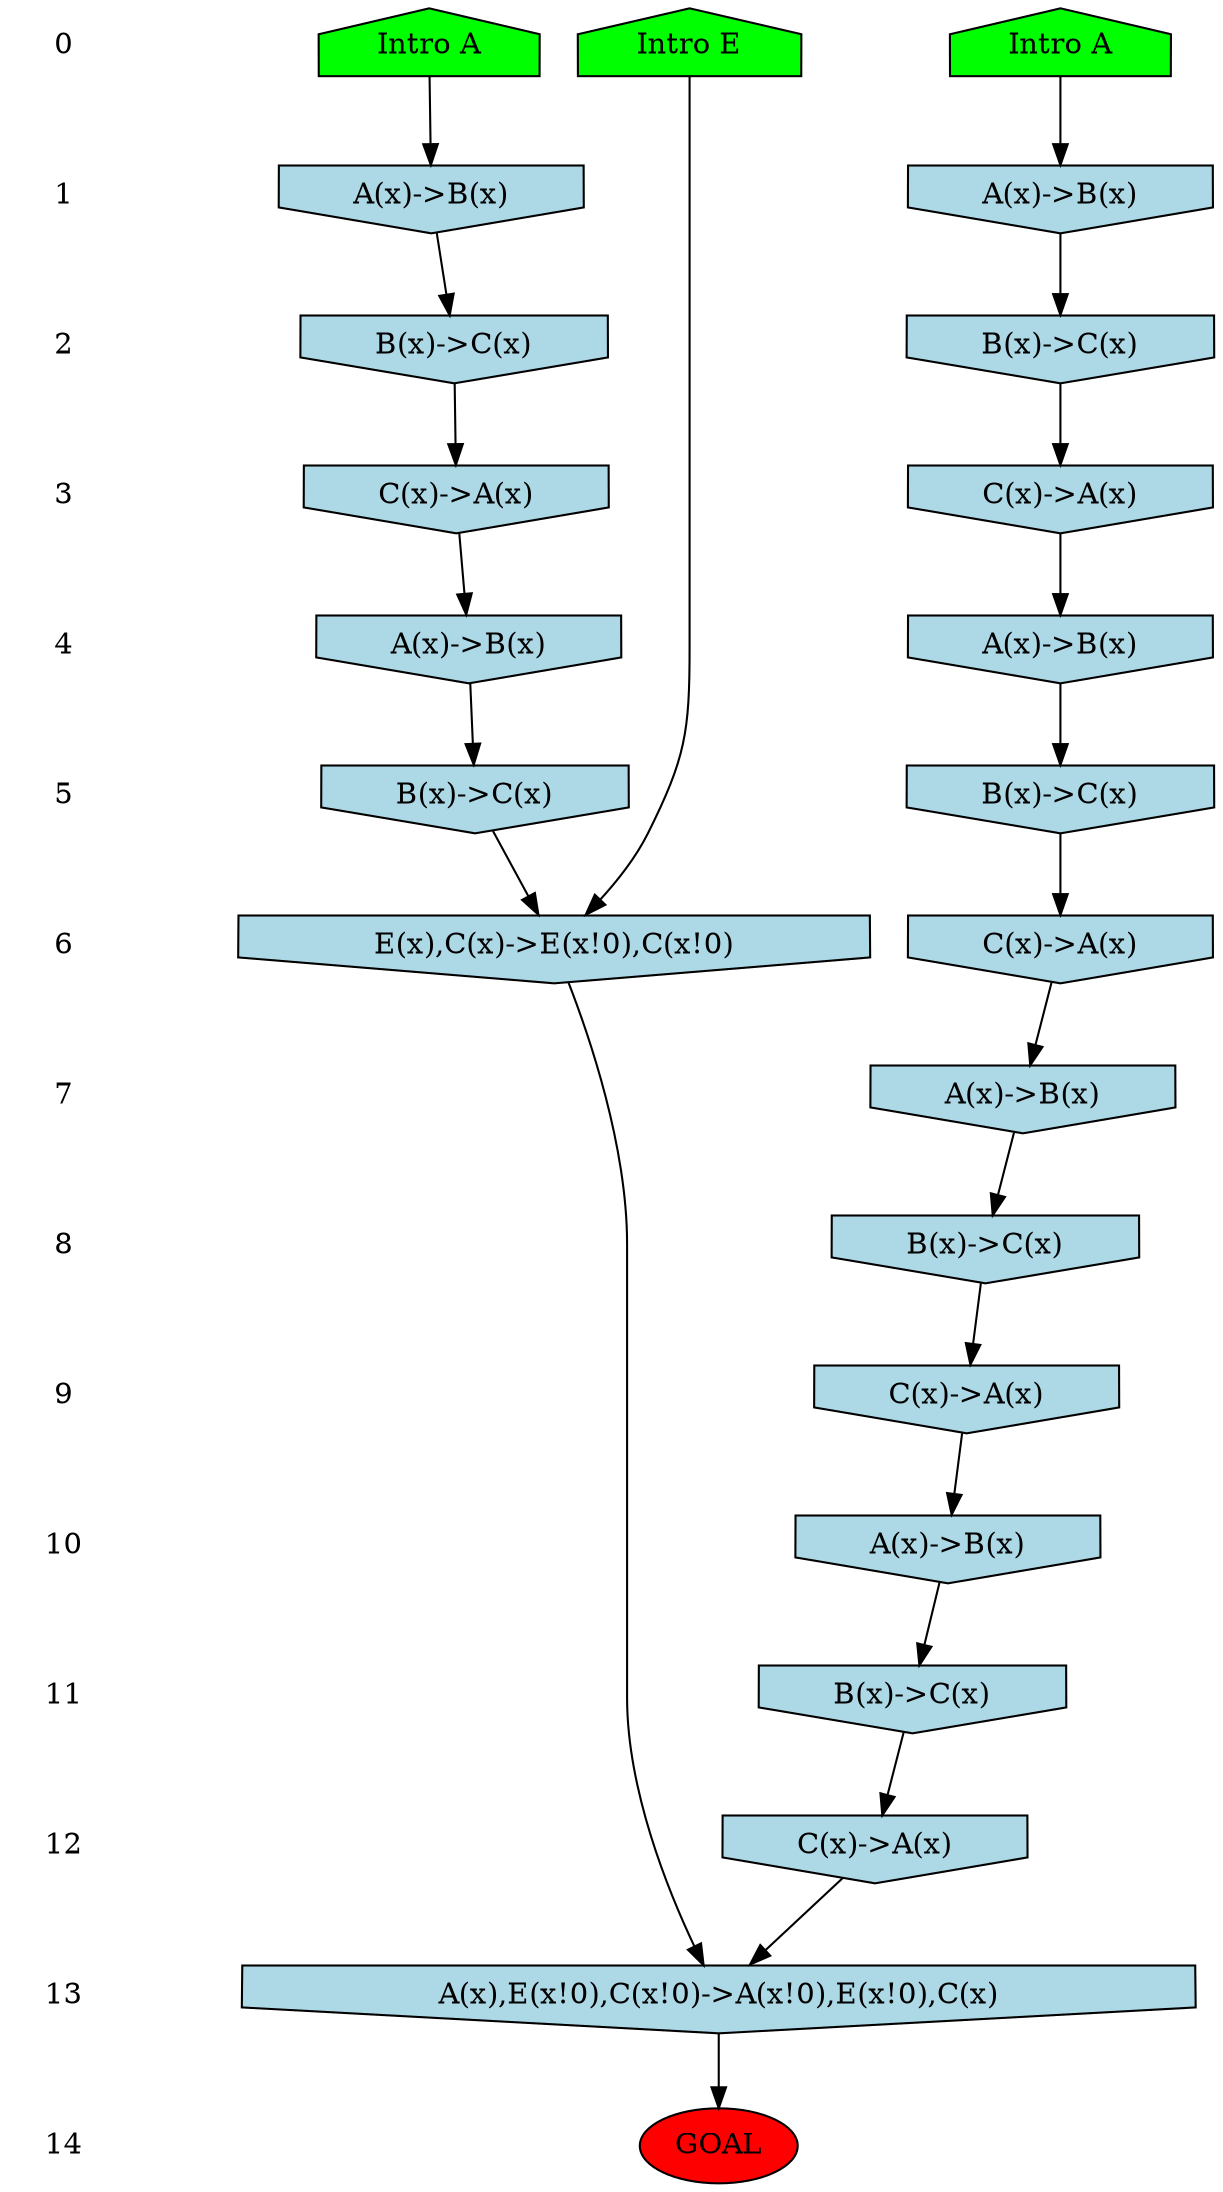 /* Compression of 1 causal flows obtained in average at 2.091041E+01 t.u */
/* Compressed causal flows were: [62] */
digraph G{
 ranksep=.5 ; 
{ rank = same ; "0" [shape=plaintext] ; node_1 [label ="Intro A", shape=house, style=filled, fillcolor=green] ;
node_2 [label ="Intro A", shape=house, style=filled, fillcolor=green] ;
node_3 [label ="Intro E", shape=house, style=filled, fillcolor=green] ;
}
{ rank = same ; "1" [shape=plaintext] ; node_4 [label="A(x)->B(x)", shape=invhouse, style=filled, fillcolor = lightblue] ;
node_5 [label="A(x)->B(x)", shape=invhouse, style=filled, fillcolor = lightblue] ;
}
{ rank = same ; "2" [shape=plaintext] ; node_6 [label="B(x)->C(x)", shape=invhouse, style=filled, fillcolor = lightblue] ;
node_7 [label="B(x)->C(x)", shape=invhouse, style=filled, fillcolor = lightblue] ;
}
{ rank = same ; "3" [shape=plaintext] ; node_8 [label="C(x)->A(x)", shape=invhouse, style=filled, fillcolor = lightblue] ;
node_15 [label="C(x)->A(x)", shape=invhouse, style=filled, fillcolor = lightblue] ;
}
{ rank = same ; "4" [shape=plaintext] ; node_9 [label="A(x)->B(x)", shape=invhouse, style=filled, fillcolor = lightblue] ;
node_16 [label="A(x)->B(x)", shape=invhouse, style=filled, fillcolor = lightblue] ;
}
{ rank = same ; "5" [shape=plaintext] ; node_10 [label="B(x)->C(x)", shape=invhouse, style=filled, fillcolor = lightblue] ;
node_17 [label="B(x)->C(x)", shape=invhouse, style=filled, fillcolor = lightblue] ;
}
{ rank = same ; "6" [shape=plaintext] ; node_11 [label="C(x)->A(x)", shape=invhouse, style=filled, fillcolor = lightblue] ;
node_18 [label="E(x),C(x)->E(x!0),C(x!0)", shape=invhouse, style=filled, fillcolor = lightblue] ;
}
{ rank = same ; "7" [shape=plaintext] ; node_12 [label="A(x)->B(x)", shape=invhouse, style=filled, fillcolor = lightblue] ;
}
{ rank = same ; "8" [shape=plaintext] ; node_13 [label="B(x)->C(x)", shape=invhouse, style=filled, fillcolor = lightblue] ;
}
{ rank = same ; "9" [shape=plaintext] ; node_14 [label="C(x)->A(x)", shape=invhouse, style=filled, fillcolor = lightblue] ;
}
{ rank = same ; "10" [shape=plaintext] ; node_19 [label="A(x)->B(x)", shape=invhouse, style=filled, fillcolor = lightblue] ;
}
{ rank = same ; "11" [shape=plaintext] ; node_20 [label="B(x)->C(x)", shape=invhouse, style=filled, fillcolor = lightblue] ;
}
{ rank = same ; "12" [shape=plaintext] ; node_21 [label="C(x)->A(x)", shape=invhouse, style=filled, fillcolor = lightblue] ;
}
{ rank = same ; "13" [shape=plaintext] ; node_22 [label="A(x),E(x!0),C(x!0)->A(x!0),E(x!0),C(x)", shape=invhouse, style=filled, fillcolor = lightblue] ;
}
{ rank = same ; "14" [shape=plaintext] ; node_23 [label ="GOAL", style=filled, fillcolor=red] ;
}
"0" -> "1" [style="invis"]; 
"1" -> "2" [style="invis"]; 
"2" -> "3" [style="invis"]; 
"3" -> "4" [style="invis"]; 
"4" -> "5" [style="invis"]; 
"5" -> "6" [style="invis"]; 
"6" -> "7" [style="invis"]; 
"7" -> "8" [style="invis"]; 
"8" -> "9" [style="invis"]; 
"9" -> "10" [style="invis"]; 
"10" -> "11" [style="invis"]; 
"11" -> "12" [style="invis"]; 
"12" -> "13" [style="invis"]; 
"13" -> "14" [style="invis"]; 
node_2 -> node_4
node_1 -> node_5
node_5 -> node_6
node_4 -> node_7
node_7 -> node_8
node_8 -> node_9
node_9 -> node_10
node_10 -> node_11
node_11 -> node_12
node_12 -> node_13
node_13 -> node_14
node_6 -> node_15
node_15 -> node_16
node_16 -> node_17
node_3 -> node_18
node_17 -> node_18
node_14 -> node_19
node_19 -> node_20
node_20 -> node_21
node_18 -> node_22
node_21 -> node_22
node_22 -> node_23
}
/*
 Dot generation time: 0.000000
*/